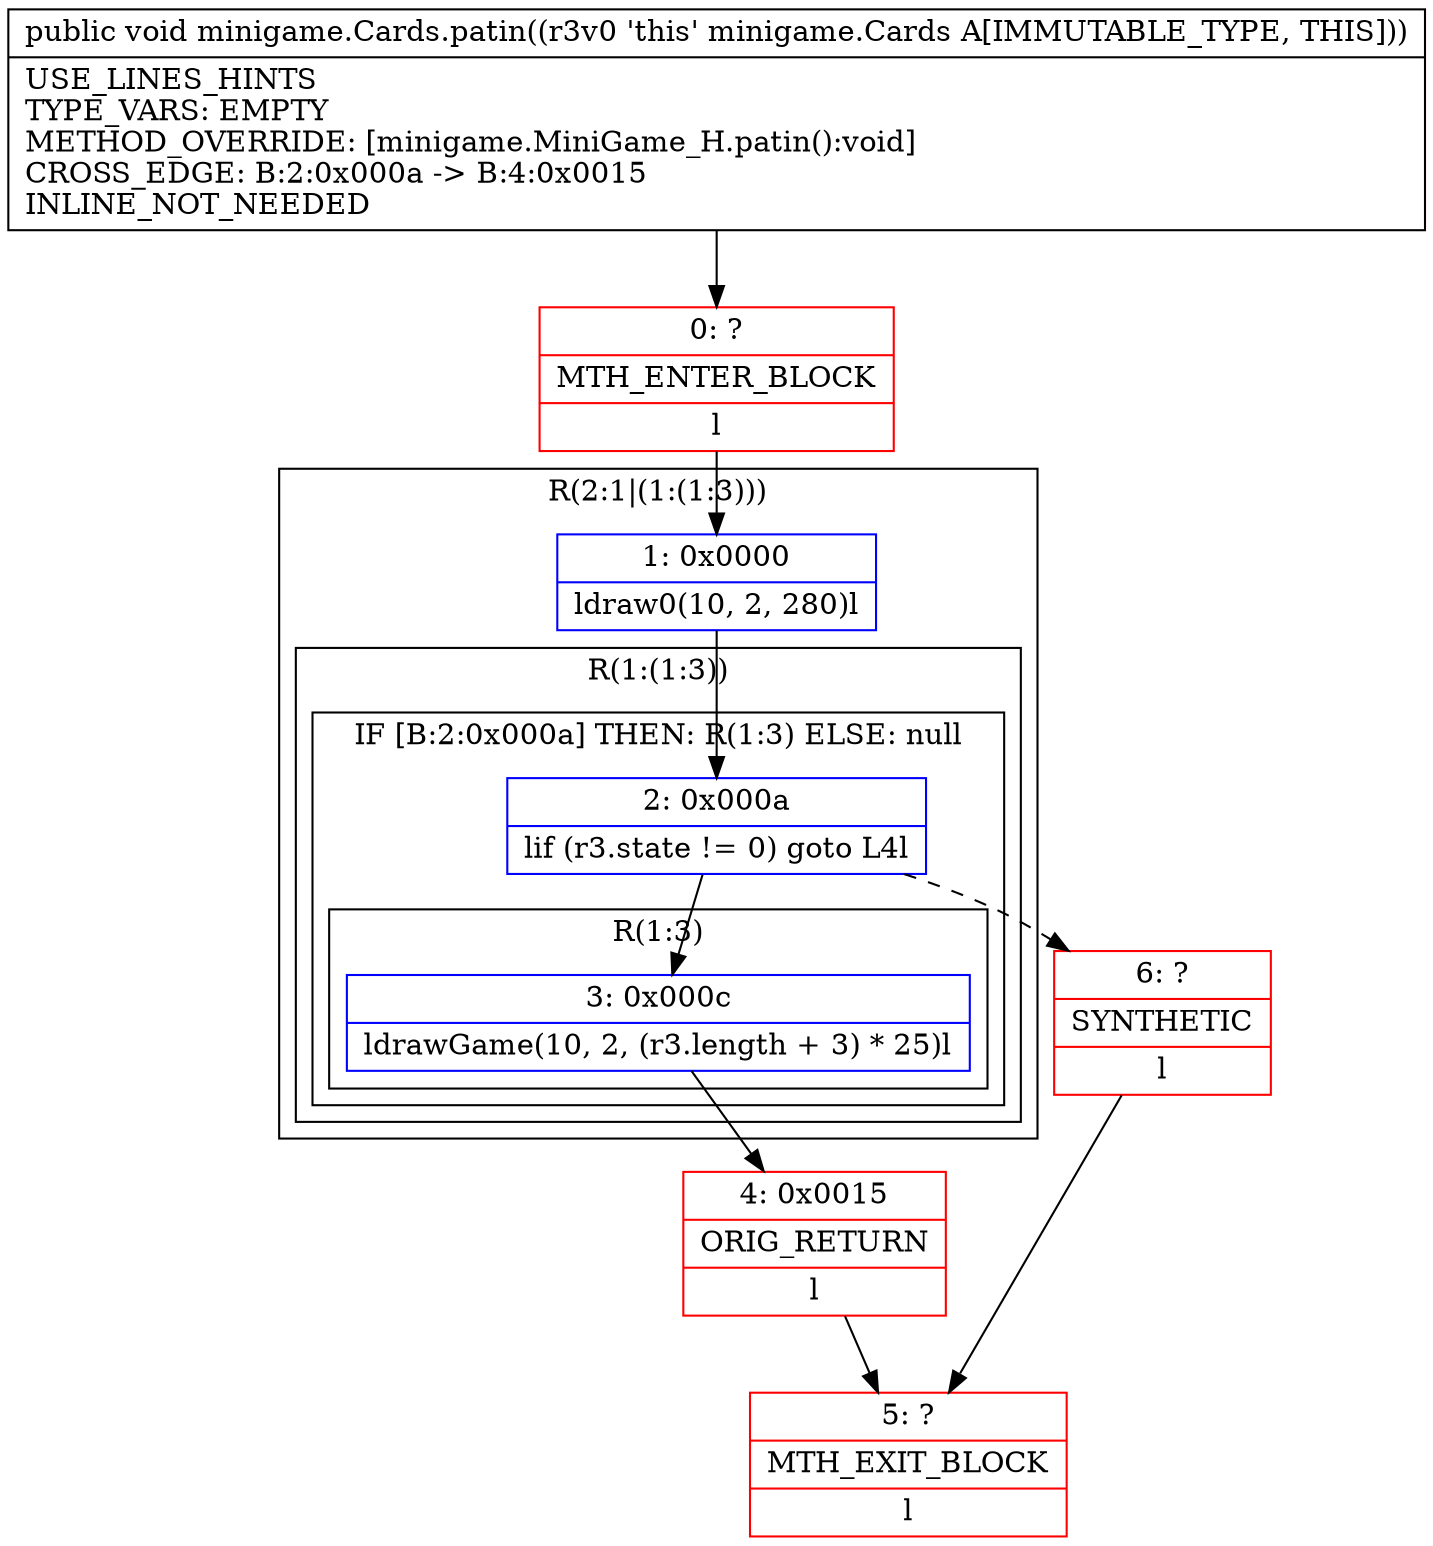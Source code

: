 digraph "CFG forminigame.Cards.patin()V" {
subgraph cluster_Region_2018385383 {
label = "R(2:1|(1:(1:3)))";
node [shape=record,color=blue];
Node_1 [shape=record,label="{1\:\ 0x0000|ldraw0(10, 2, 280)l}"];
subgraph cluster_Region_1833835610 {
label = "R(1:(1:3))";
node [shape=record,color=blue];
subgraph cluster_IfRegion_944266853 {
label = "IF [B:2:0x000a] THEN: R(1:3) ELSE: null";
node [shape=record,color=blue];
Node_2 [shape=record,label="{2\:\ 0x000a|lif (r3.state != 0) goto L4l}"];
subgraph cluster_Region_322022373 {
label = "R(1:3)";
node [shape=record,color=blue];
Node_3 [shape=record,label="{3\:\ 0x000c|ldrawGame(10, 2, (r3.length + 3) * 25)l}"];
}
}
}
}
Node_0 [shape=record,color=red,label="{0\:\ ?|MTH_ENTER_BLOCK\l|l}"];
Node_4 [shape=record,color=red,label="{4\:\ 0x0015|ORIG_RETURN\l|l}"];
Node_5 [shape=record,color=red,label="{5\:\ ?|MTH_EXIT_BLOCK\l|l}"];
Node_6 [shape=record,color=red,label="{6\:\ ?|SYNTHETIC\l|l}"];
MethodNode[shape=record,label="{public void minigame.Cards.patin((r3v0 'this' minigame.Cards A[IMMUTABLE_TYPE, THIS]))  | USE_LINES_HINTS\lTYPE_VARS: EMPTY\lMETHOD_OVERRIDE: [minigame.MiniGame_H.patin():void]\lCROSS_EDGE: B:2:0x000a \-\> B:4:0x0015\lINLINE_NOT_NEEDED\l}"];
MethodNode -> Node_0;
Node_1 -> Node_2;
Node_2 -> Node_3;
Node_2 -> Node_6[style=dashed];
Node_3 -> Node_4;
Node_0 -> Node_1;
Node_4 -> Node_5;
Node_6 -> Node_5;
}


